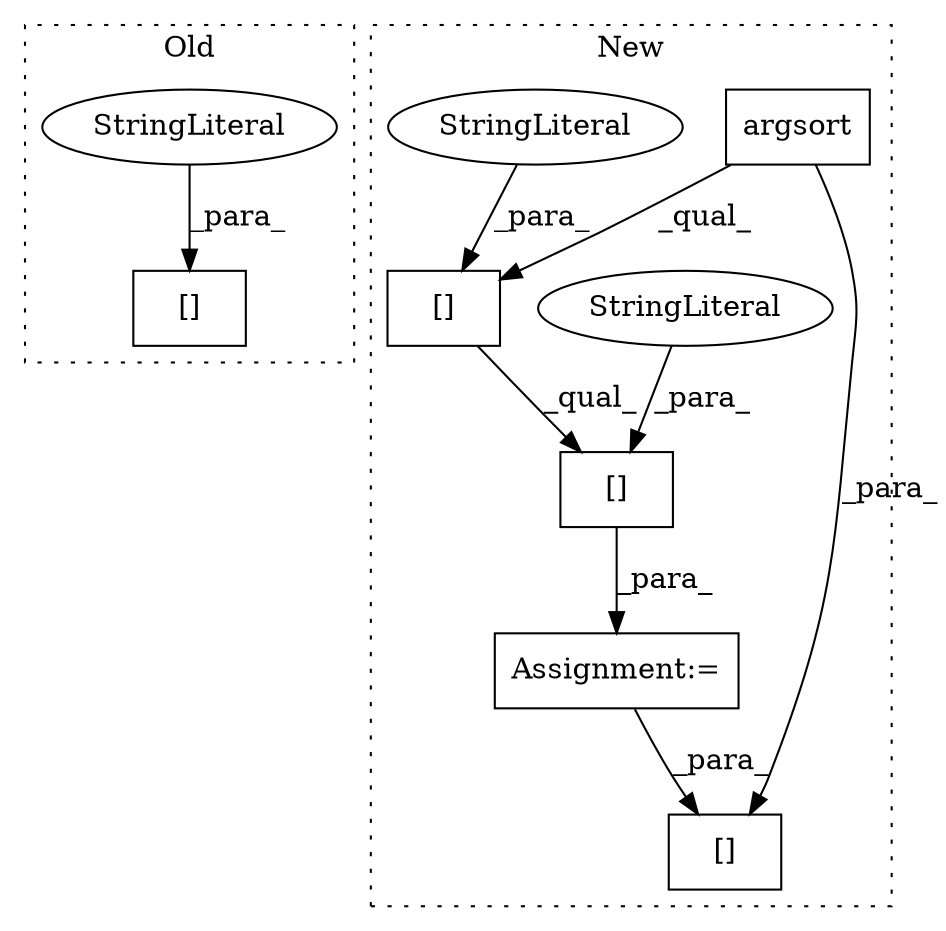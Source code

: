 digraph G {
subgraph cluster0 {
1 [label="[]" a="2" s="4819,4859" l="23,1" shape="box"];
4 [label="StringLiteral" a="45" s="4842" l="17" shape="ellipse"];
label = "Old";
style="dotted";
}
subgraph cluster1 {
2 [label="argsort" a="32" s="6042,6051" l="8,1" shape="box"];
3 [label="Assignment:=" a="7" s="6035" l="1" shape="box"];
5 [label="[]" a="2" s="6036,6090" l="37,1" shape="box"];
6 [label="StringLiteral" a="45" s="6073" l="17" shape="ellipse"];
7 [label="[]" a="2" s="6036,6071" l="17,1" shape="box"];
8 [label="StringLiteral" a="45" s="6053" l="18" shape="ellipse"];
9 [label="[]" a="2" s="6101,6106" l="2,1" shape="box"];
label = "New";
style="dotted";
}
2 -> 9 [label="_para_"];
2 -> 7 [label="_qual_"];
3 -> 9 [label="_para_"];
4 -> 1 [label="_para_"];
5 -> 3 [label="_para_"];
6 -> 5 [label="_para_"];
7 -> 5 [label="_qual_"];
8 -> 7 [label="_para_"];
}